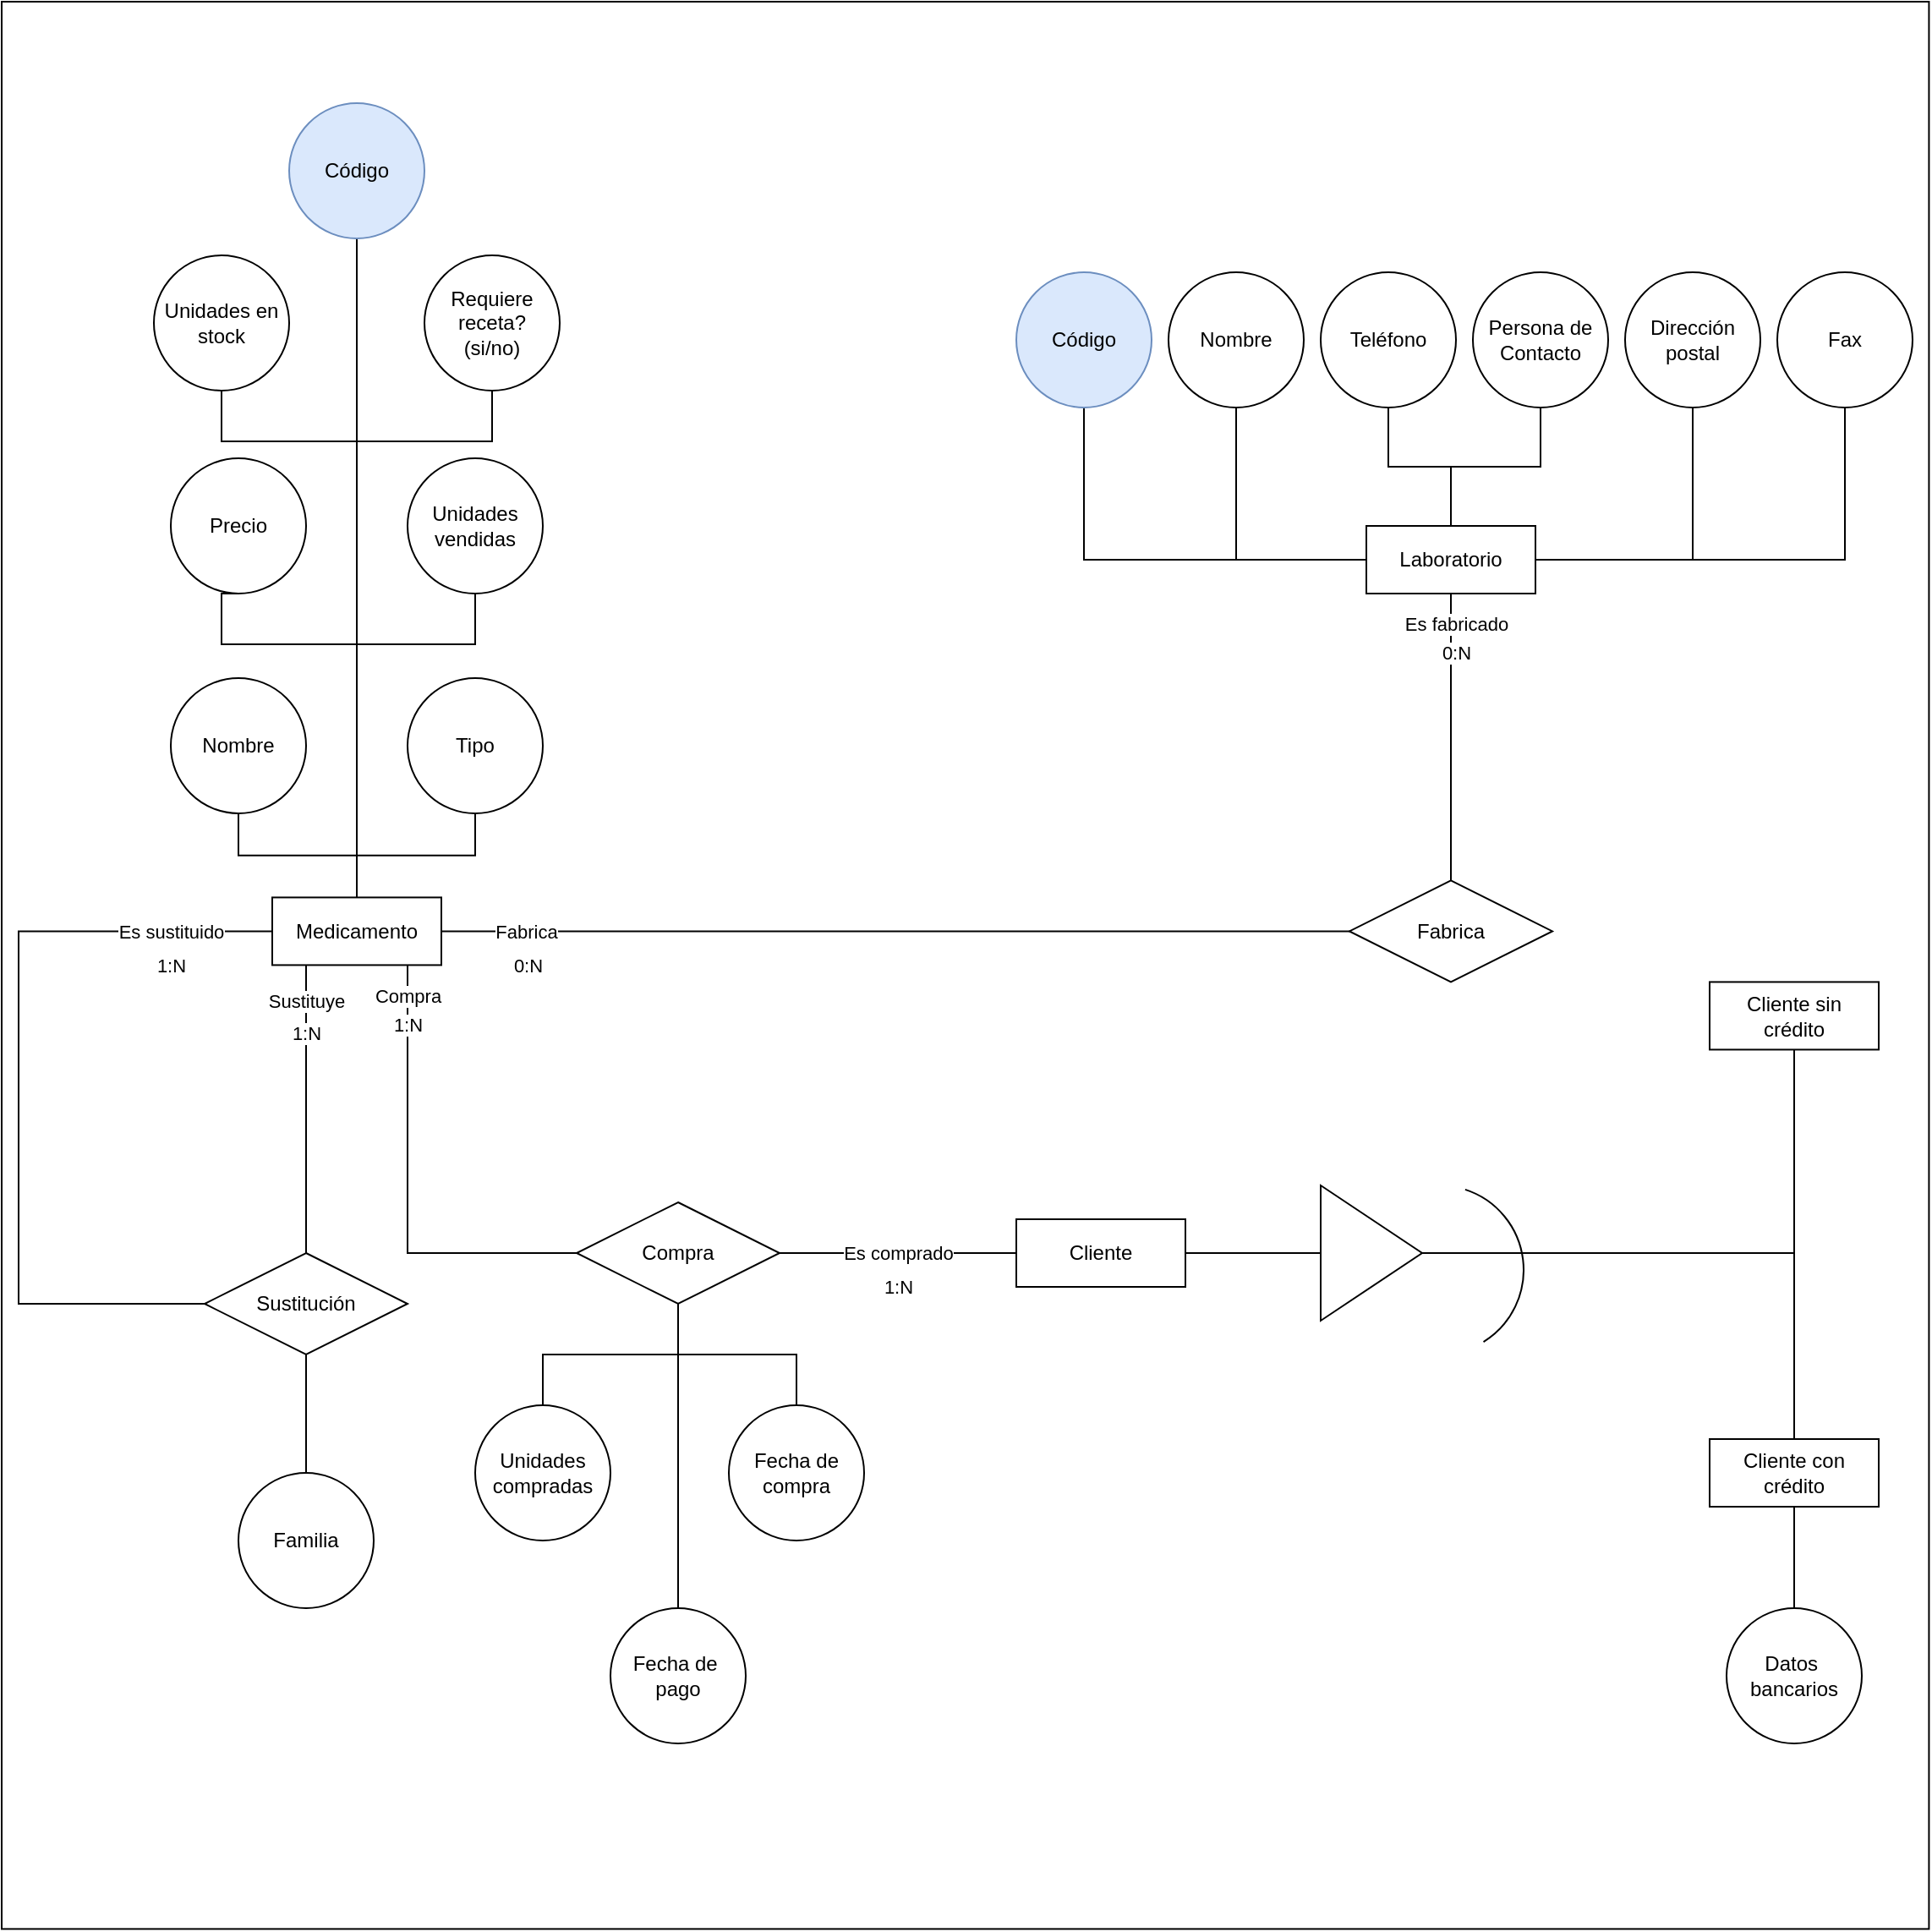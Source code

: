 <?xml version="1.0" encoding="UTF-8"?>
<mxfile version="28.2.5"><diagram name="Página-1" id="w50Mg-0Koe1Az4QPGJ1V"><mxGraphModel dx="2770" dy="2310" grid="1" gridSize="10" guides="1" tooltips="1" connect="1" arrows="1" fold="1" page="1" pageScale="1" pageWidth="827" pageHeight="1169" math="0" shadow="0"><root><mxCell id="0"/><mxCell id="1" parent="0"/><mxCell id="_kjeMErakRkJzoO3d45Z-40" style="edgeStyle=orthogonalEdgeStyle;rounded=0;orthogonalLoop=1;jettySize=auto;html=1;entryX=0.058;entryY=0.438;entryDx=0;entryDy=0;endArrow=none;endFill=0;exitX=1;exitY=0.5;exitDx=0;exitDy=0;entryPerimeter=0;" parent="1" source="_kjeMErakRkJzoO3d45Z-4" target="_kjeMErakRkJzoO3d45Z-38" edge="1"><mxGeometry relative="1" as="geometry"><Array as="points"><mxPoint x="604" y="-370"/></Array><mxPoint x="60" y="-370.76" as="sourcePoint"/><mxPoint x="597" y="-370.76" as="targetPoint"/></mxGeometry></mxCell><mxCell id="_kjeMErakRkJzoO3d45Z-41" value="Fabrica" style="edgeLabel;html=1;align=center;verticalAlign=middle;resizable=0;points=[];" parent="_kjeMErakRkJzoO3d45Z-40" connectable="0" vertex="1"><mxGeometry x="0.412" y="-3" relative="1" as="geometry"><mxPoint x="-337" y="-3" as="offset"/></mxGeometry></mxCell><mxCell id="_kjeMErakRkJzoO3d45Z-42" value="0:N" style="edgeLabel;html=1;align=center;verticalAlign=middle;resizable=0;points=[];" parent="_kjeMErakRkJzoO3d45Z-40" connectable="0" vertex="1"><mxGeometry x="-0.612" y="1" relative="1" as="geometry"><mxPoint x="-56" y="21" as="offset"/></mxGeometry></mxCell><mxCell id="_kjeMErakRkJzoO3d45Z-58" style="edgeStyle=orthogonalEdgeStyle;rounded=0;orthogonalLoop=1;jettySize=auto;html=1;entryX=0.5;entryY=1;entryDx=0;entryDy=0;endArrow=none;endFill=0;" parent="1" source="_kjeMErakRkJzoO3d45Z-4" target="_kjeMErakRkJzoO3d45Z-7" edge="1"><mxGeometry relative="1" as="geometry"/></mxCell><mxCell id="_kjeMErakRkJzoO3d45Z-59" style="edgeStyle=orthogonalEdgeStyle;rounded=0;orthogonalLoop=1;jettySize=auto;html=1;entryX=0.5;entryY=1;entryDx=0;entryDy=0;endArrow=none;endFill=0;" parent="1" source="_kjeMErakRkJzoO3d45Z-4" target="_kjeMErakRkJzoO3d45Z-13" edge="1"><mxGeometry relative="1" as="geometry"/></mxCell><mxCell id="_kjeMErakRkJzoO3d45Z-61" style="edgeStyle=orthogonalEdgeStyle;rounded=0;orthogonalLoop=1;jettySize=auto;html=1;entryX=0.5;entryY=1;entryDx=0;entryDy=0;endArrow=none;endFill=0;" parent="1" source="_kjeMErakRkJzoO3d45Z-4" target="_kjeMErakRkJzoO3d45Z-11" edge="1"><mxGeometry relative="1" as="geometry"/></mxCell><mxCell id="_kjeMErakRkJzoO3d45Z-62" style="edgeStyle=orthogonalEdgeStyle;rounded=0;orthogonalLoop=1;jettySize=auto;html=1;entryX=0.5;entryY=1;entryDx=0;entryDy=0;endArrow=none;endFill=0;" parent="1" source="_kjeMErakRkJzoO3d45Z-4" target="_kjeMErakRkJzoO3d45Z-19" edge="1"><mxGeometry relative="1" as="geometry"><Array as="points"><mxPoint x="10" y="-540"/><mxPoint x="-70" y="-540"/></Array></mxGeometry></mxCell><mxCell id="_kjeMErakRkJzoO3d45Z-63" style="edgeStyle=orthogonalEdgeStyle;rounded=0;orthogonalLoop=1;jettySize=auto;html=1;entryX=0.5;entryY=1;entryDx=0;entryDy=0;endArrow=none;endFill=0;" parent="1" source="_kjeMErakRkJzoO3d45Z-4" target="_kjeMErakRkJzoO3d45Z-17" edge="1"><mxGeometry relative="1" as="geometry"><Array as="points"><mxPoint x="10" y="-540"/><mxPoint x="80" y="-540"/></Array></mxGeometry></mxCell><mxCell id="_kjeMErakRkJzoO3d45Z-64" style="edgeStyle=orthogonalEdgeStyle;rounded=0;orthogonalLoop=1;jettySize=auto;html=1;entryX=0.5;entryY=1;entryDx=0;entryDy=0;endArrow=none;endFill=0;" parent="1" source="_kjeMErakRkJzoO3d45Z-4" target="_kjeMErakRkJzoO3d45Z-15" edge="1"><mxGeometry relative="1" as="geometry"><Array as="points"><mxPoint x="10" y="-660"/><mxPoint x="-70" y="-660"/></Array></mxGeometry></mxCell><mxCell id="_kjeMErakRkJzoO3d45Z-65" style="edgeStyle=orthogonalEdgeStyle;rounded=0;orthogonalLoop=1;jettySize=auto;html=1;entryX=0.5;entryY=1;entryDx=0;entryDy=0;endArrow=none;endFill=0;" parent="1" source="_kjeMErakRkJzoO3d45Z-4" target="_kjeMErakRkJzoO3d45Z-47" edge="1"><mxGeometry relative="1" as="geometry"><Array as="points"><mxPoint x="10" y="-660"/><mxPoint x="90" y="-660"/></Array></mxGeometry></mxCell><mxCell id="_kjeMErakRkJzoO3d45Z-66" style="edgeStyle=orthogonalEdgeStyle;rounded=0;orthogonalLoop=1;jettySize=auto;html=1;entryX=0.5;entryY=0;entryDx=0;entryDy=0;endArrow=none;endFill=0;" parent="1" source="_kjeMErakRkJzoO3d45Z-4" target="_kjeMErakRkJzoO3d45Z-52" edge="1"><mxGeometry relative="1" as="geometry"><Array as="points"><mxPoint x="-20" y="-300"/><mxPoint x="-20" y="-300"/></Array></mxGeometry></mxCell><mxCell id="_kjeMErakRkJzoO3d45Z-70" value="Sustituye" style="edgeLabel;html=1;align=center;verticalAlign=middle;resizable=0;points=[];" parent="_kjeMErakRkJzoO3d45Z-66" vertex="1" connectable="0"><mxGeometry x="-0.577" y="-2" relative="1" as="geometry"><mxPoint x="2" y="-15" as="offset"/></mxGeometry></mxCell><mxCell id="_kjeMErakRkJzoO3d45Z-71" value="1:N" style="edgeLabel;html=1;align=center;verticalAlign=middle;resizable=0;points=[];" parent="_kjeMErakRkJzoO3d45Z-66" vertex="1" connectable="0"><mxGeometry x="-0.608" relative="1" as="geometry"><mxPoint y="7" as="offset"/></mxGeometry></mxCell><mxCell id="RpZqoSN5kbm3841ytLew-3" style="edgeStyle=orthogonalEdgeStyle;rounded=0;orthogonalLoop=1;jettySize=auto;html=1;entryX=0;entryY=0.5;entryDx=0;entryDy=0;endArrow=none;endFill=0;" parent="1" source="_kjeMErakRkJzoO3d45Z-4" target="RpZqoSN5kbm3841ytLew-2" edge="1"><mxGeometry relative="1" as="geometry"><Array as="points"><mxPoint x="40" y="-180"/><mxPoint x="140" y="-180"/></Array></mxGeometry></mxCell><mxCell id="RpZqoSN5kbm3841ytLew-4" value="Compra" style="edgeLabel;html=1;align=center;verticalAlign=middle;resizable=0;points=[];" parent="RpZqoSN5kbm3841ytLew-3" connectable="0" vertex="1"><mxGeometry x="-0.809" y="1" relative="1" as="geometry"><mxPoint x="-1" y="-8" as="offset"/></mxGeometry></mxCell><mxCell id="RpZqoSN5kbm3841ytLew-5" value="1:N" style="edgeLabel;html=1;align=center;verticalAlign=middle;resizable=0;points=[];" parent="RpZqoSN5kbm3841ytLew-3" connectable="0" vertex="1"><mxGeometry x="-0.662" y="4" relative="1" as="geometry"><mxPoint x="-4" y="-10" as="offset"/></mxGeometry></mxCell><mxCell id="_kjeMErakRkJzoO3d45Z-4" value="Medicamento" style="whiteSpace=wrap;html=1;align=center;" parent="1" vertex="1"><mxGeometry x="-40" y="-390.29" width="100" height="40" as="geometry"/></mxCell><mxCell id="_kjeMErakRkJzoO3d45Z-7" value="Código" style="ellipse;whiteSpace=wrap;html=1;fillColor=#dae8fc;strokeColor=#6c8ebf;" parent="1" vertex="1"><mxGeometry x="-30" y="-860" width="80" height="80" as="geometry"/></mxCell><mxCell id="_kjeMErakRkJzoO3d45Z-11" value="Nombre" style="ellipse;whiteSpace=wrap;html=1;" parent="1" vertex="1"><mxGeometry x="-100" y="-520" width="80" height="80" as="geometry"/></mxCell><mxCell id="_kjeMErakRkJzoO3d45Z-13" value="Tipo" style="ellipse;whiteSpace=wrap;html=1;" parent="1" vertex="1"><mxGeometry x="40" y="-520" width="80" height="80" as="geometry"/></mxCell><mxCell id="_kjeMErakRkJzoO3d45Z-15" value="Unidades en stock" style="ellipse;whiteSpace=wrap;html=1;" parent="1" vertex="1"><mxGeometry x="-110" y="-770" width="80" height="80" as="geometry"/></mxCell><mxCell id="_kjeMErakRkJzoO3d45Z-17" value="Unidades vendidas" style="ellipse;whiteSpace=wrap;html=1;" parent="1" vertex="1"><mxGeometry x="40" y="-650" width="80" height="80" as="geometry"/></mxCell><mxCell id="_kjeMErakRkJzoO3d45Z-19" value="&lt;div&gt;Precio&lt;/div&gt;" style="ellipse;whiteSpace=wrap;html=1;" parent="1" vertex="1"><mxGeometry x="-100" y="-650" width="80" height="80" as="geometry"/></mxCell><mxCell id="_kjeMErakRkJzoO3d45Z-26" value="" style="edgeStyle=orthogonalEdgeStyle;rounded=0;orthogonalLoop=1;jettySize=auto;html=1;endArrow=none;endFill=0;" parent="1" source="_kjeMErakRkJzoO3d45Z-31" target="_kjeMErakRkJzoO3d45Z-33" edge="1"><mxGeometry relative="1" as="geometry"/></mxCell><mxCell id="_kjeMErakRkJzoO3d45Z-27" value="" style="edgeStyle=orthogonalEdgeStyle;rounded=0;orthogonalLoop=1;jettySize=auto;html=1;endArrow=none;endFill=0;" parent="1" source="_kjeMErakRkJzoO3d45Z-31" target="_kjeMErakRkJzoO3d45Z-34" edge="1"><mxGeometry relative="1" as="geometry"/></mxCell><mxCell id="_kjeMErakRkJzoO3d45Z-28" value="" style="edgeStyle=orthogonalEdgeStyle;rounded=0;orthogonalLoop=1;jettySize=auto;html=1;endArrow=none;endFill=0;" parent="1" source="_kjeMErakRkJzoO3d45Z-31" target="_kjeMErakRkJzoO3d45Z-35" edge="1"><mxGeometry relative="1" as="geometry"/></mxCell><mxCell id="_kjeMErakRkJzoO3d45Z-29" value="" style="edgeStyle=orthogonalEdgeStyle;rounded=0;orthogonalLoop=1;jettySize=auto;html=1;endArrow=none;endFill=0;" parent="1" source="_kjeMErakRkJzoO3d45Z-31" target="_kjeMErakRkJzoO3d45Z-36" edge="1"><mxGeometry relative="1" as="geometry"/></mxCell><mxCell id="_kjeMErakRkJzoO3d45Z-39" style="edgeStyle=orthogonalEdgeStyle;rounded=0;orthogonalLoop=1;jettySize=auto;html=1;entryX=0.5;entryY=0;entryDx=0;entryDy=0;endArrow=none;endFill=0;" parent="1" source="_kjeMErakRkJzoO3d45Z-31" target="_kjeMErakRkJzoO3d45Z-38" edge="1"><mxGeometry relative="1" as="geometry"><Array as="points"><mxPoint x="657" y="-360"/></Array></mxGeometry></mxCell><mxCell id="_kjeMErakRkJzoO3d45Z-43" value="Es fabricado" style="edgeLabel;html=1;align=center;verticalAlign=middle;resizable=0;points=[];" parent="_kjeMErakRkJzoO3d45Z-39" vertex="1" connectable="0"><mxGeometry x="-0.667" y="-3" relative="1" as="geometry"><mxPoint x="6" y="-24" as="offset"/></mxGeometry></mxCell><mxCell id="_kjeMErakRkJzoO3d45Z-44" value="0:N" style="edgeLabel;html=1;align=center;verticalAlign=middle;resizable=0;points=[];" parent="_kjeMErakRkJzoO3d45Z-39" vertex="1" connectable="0"><mxGeometry x="-0.347" y="-4" relative="1" as="geometry"><mxPoint x="7" y="-47" as="offset"/></mxGeometry></mxCell><mxCell id="_kjeMErakRkJzoO3d45Z-46" style="edgeStyle=orthogonalEdgeStyle;rounded=0;orthogonalLoop=1;jettySize=auto;html=1;endArrow=none;endFill=0;" parent="1" source="_kjeMErakRkJzoO3d45Z-31" target="_kjeMErakRkJzoO3d45Z-45" edge="1"><mxGeometry relative="1" as="geometry"/></mxCell><mxCell id="RpZqoSN5kbm3841ytLew-1" style="edgeStyle=orthogonalEdgeStyle;rounded=0;orthogonalLoop=1;jettySize=auto;html=1;entryX=0.5;entryY=1;entryDx=0;entryDy=0;endArrow=none;endFill=0;" parent="1" source="_kjeMErakRkJzoO3d45Z-31" target="_kjeMErakRkJzoO3d45Z-32" edge="1"><mxGeometry relative="1" as="geometry"/></mxCell><mxCell id="_kjeMErakRkJzoO3d45Z-31" value="Laboratorio" style="whiteSpace=wrap;html=1;align=center;" parent="1" vertex="1"><mxGeometry x="607" y="-610" width="100" height="40" as="geometry"/></mxCell><mxCell id="_kjeMErakRkJzoO3d45Z-32" value="Código" style="ellipse;whiteSpace=wrap;html=1;fillColor=#dae8fc;strokeColor=#6c8ebf;" parent="1" vertex="1"><mxGeometry x="400" y="-760" width="80" height="80" as="geometry"/></mxCell><mxCell id="_kjeMErakRkJzoO3d45Z-33" value="Nombre" style="ellipse;whiteSpace=wrap;html=1;" parent="1" vertex="1"><mxGeometry x="490" y="-760" width="80" height="80" as="geometry"/></mxCell><mxCell id="_kjeMErakRkJzoO3d45Z-34" value="Teléfono" style="ellipse;whiteSpace=wrap;html=1;" parent="1" vertex="1"><mxGeometry x="580" y="-760" width="80" height="80" as="geometry"/></mxCell><mxCell id="_kjeMErakRkJzoO3d45Z-35" value="Dirección postal" style="ellipse;whiteSpace=wrap;html=1;" parent="1" vertex="1"><mxGeometry x="760" y="-760" width="80" height="80" as="geometry"/></mxCell><mxCell id="_kjeMErakRkJzoO3d45Z-36" value="Fax" style="ellipse;whiteSpace=wrap;html=1;" parent="1" vertex="1"><mxGeometry x="850" y="-760" width="80" height="80" as="geometry"/></mxCell><mxCell id="_kjeMErakRkJzoO3d45Z-38" value="Fabrica" style="shape=rhombus;perimeter=rhombusPerimeter;whiteSpace=wrap;html=1;align=center;" parent="1" vertex="1"><mxGeometry x="597" y="-400.29" width="120" height="60" as="geometry"/></mxCell><mxCell id="_kjeMErakRkJzoO3d45Z-45" value="&lt;div&gt;Persona de&lt;/div&gt;&lt;div&gt;Contacto&lt;/div&gt;" style="ellipse;whiteSpace=wrap;html=1;" parent="1" vertex="1"><mxGeometry x="670" y="-760" width="80" height="80" as="geometry"/></mxCell><mxCell id="_kjeMErakRkJzoO3d45Z-47" value="&lt;div&gt;Requiere&lt;/div&gt;&lt;div&gt;receta?&lt;/div&gt;&lt;div&gt;(si/no)&lt;/div&gt;" style="ellipse;whiteSpace=wrap;html=1;" parent="1" vertex="1"><mxGeometry x="50" y="-770" width="80" height="80" as="geometry"/></mxCell><mxCell id="_kjeMErakRkJzoO3d45Z-67" style="edgeStyle=orthogonalEdgeStyle;rounded=0;orthogonalLoop=1;jettySize=auto;html=1;exitX=0;exitY=0.5;exitDx=0;exitDy=0;entryX=0;entryY=0.5;entryDx=0;entryDy=0;endArrow=none;endFill=0;" parent="1" source="_kjeMErakRkJzoO3d45Z-52" target="_kjeMErakRkJzoO3d45Z-4" edge="1"><mxGeometry relative="1" as="geometry"><Array as="points"><mxPoint x="-190" y="-150"/><mxPoint x="-190" y="-370"/></Array></mxGeometry></mxCell><mxCell id="_kjeMErakRkJzoO3d45Z-72" value="Es sustituido" style="edgeLabel;html=1;align=center;verticalAlign=middle;resizable=0;points=[];" parent="_kjeMErakRkJzoO3d45Z-67" vertex="1" connectable="0"><mxGeometry x="0.832" y="-1" relative="1" as="geometry"><mxPoint x="-20" y="-1" as="offset"/></mxGeometry></mxCell><mxCell id="_kjeMErakRkJzoO3d45Z-73" value="1:N" style="edgeLabel;html=1;align=center;verticalAlign=middle;resizable=0;points=[];" parent="_kjeMErakRkJzoO3d45Z-67" vertex="1" connectable="0"><mxGeometry x="0.562" relative="1" as="geometry"><mxPoint x="45" y="20" as="offset"/></mxGeometry></mxCell><mxCell id="_kjeMErakRkJzoO3d45Z-69" value="" style="edgeStyle=orthogonalEdgeStyle;rounded=0;orthogonalLoop=1;jettySize=auto;html=1;endArrow=none;endFill=0;" parent="1" source="_kjeMErakRkJzoO3d45Z-52" target="_kjeMErakRkJzoO3d45Z-68" edge="1"><mxGeometry relative="1" as="geometry"/></mxCell><mxCell id="_kjeMErakRkJzoO3d45Z-52" value="&lt;div&gt;Sustitución&lt;/div&gt;" style="shape=rhombus;perimeter=rhombusPerimeter;whiteSpace=wrap;html=1;align=center;" parent="1" vertex="1"><mxGeometry x="-80" y="-180" width="120" height="60" as="geometry"/></mxCell><mxCell id="_kjeMErakRkJzoO3d45Z-68" value="Familia" style="ellipse;whiteSpace=wrap;html=1;" parent="1" vertex="1"><mxGeometry x="-60" y="-50" width="80" height="80" as="geometry"/></mxCell><mxCell id="RpZqoSN5kbm3841ytLew-11" value="" style="edgeStyle=orthogonalEdgeStyle;rounded=0;orthogonalLoop=1;jettySize=auto;html=1;endArrow=none;endFill=0;" parent="1" source="RpZqoSN5kbm3841ytLew-2" target="RpZqoSN5kbm3841ytLew-10" edge="1"><mxGeometry relative="1" as="geometry"/></mxCell><mxCell id="RpZqoSN5kbm3841ytLew-13" style="edgeStyle=orthogonalEdgeStyle;rounded=0;orthogonalLoop=1;jettySize=auto;html=1;entryX=0.5;entryY=0;entryDx=0;entryDy=0;endArrow=none;endFill=0;" parent="1" source="RpZqoSN5kbm3841ytLew-2" target="RpZqoSN5kbm3841ytLew-6" edge="1"><mxGeometry relative="1" as="geometry"/></mxCell><mxCell id="PaaZjcL7Blx_JDtoxKC7-4" value="" style="edgeStyle=orthogonalEdgeStyle;rounded=0;orthogonalLoop=1;jettySize=auto;html=1;endArrow=none;endFill=0;" edge="1" parent="1" source="RpZqoSN5kbm3841ytLew-2" target="PaaZjcL7Blx_JDtoxKC7-3"><mxGeometry relative="1" as="geometry"/></mxCell><mxCell id="RpZqoSN5kbm3841ytLew-2" value="&lt;div&gt;Compra&lt;/div&gt;" style="shape=rhombus;perimeter=rhombusPerimeter;whiteSpace=wrap;html=1;align=center;" parent="1" vertex="1"><mxGeometry x="140" y="-210" width="120" height="60" as="geometry"/></mxCell><mxCell id="RpZqoSN5kbm3841ytLew-6" value="&lt;div&gt;Unidades&lt;/div&gt;&lt;div&gt;compradas&lt;/div&gt;" style="ellipse;whiteSpace=wrap;html=1;" parent="1" vertex="1"><mxGeometry x="80" y="-90" width="80" height="80" as="geometry"/></mxCell><mxCell id="RpZqoSN5kbm3841ytLew-10" value="&lt;div&gt;Fecha de&lt;/div&gt;&lt;div&gt;compra&lt;/div&gt;" style="ellipse;whiteSpace=wrap;html=1;" parent="1" vertex="1"><mxGeometry x="230" y="-90" width="80" height="80" as="geometry"/></mxCell><mxCell id="RpZqoSN5kbm3841ytLew-16" style="edgeStyle=orthogonalEdgeStyle;rounded=0;orthogonalLoop=1;jettySize=auto;html=1;entryX=1;entryY=0.5;entryDx=0;entryDy=0;endArrow=none;endFill=0;" parent="1" source="RpZqoSN5kbm3841ytLew-14" target="RpZqoSN5kbm3841ytLew-2" edge="1"><mxGeometry relative="1" as="geometry"/></mxCell><mxCell id="RpZqoSN5kbm3841ytLew-29" value="Es comprado" style="edgeLabel;html=1;align=center;verticalAlign=middle;resizable=0;points=[];" parent="RpZqoSN5kbm3841ytLew-16" connectable="0" vertex="1"><mxGeometry x="-0.175" y="-4" relative="1" as="geometry"><mxPoint x="-12" y="4" as="offset"/></mxGeometry></mxCell><mxCell id="RpZqoSN5kbm3841ytLew-30" value="1:N" style="edgeLabel;html=1;align=center;verticalAlign=middle;resizable=0;points=[];" parent="RpZqoSN5kbm3841ytLew-16" connectable="0" vertex="1"><mxGeometry x="-0.722" y="-1" relative="1" as="geometry"><mxPoint x="-51" y="21" as="offset"/></mxGeometry></mxCell><mxCell id="RpZqoSN5kbm3841ytLew-32" style="edgeStyle=orthogonalEdgeStyle;rounded=0;orthogonalLoop=1;jettySize=auto;html=1;entryX=0;entryY=0.5;entryDx=0;entryDy=0;endArrow=none;endFill=0;" parent="1" source="RpZqoSN5kbm3841ytLew-14" target="RpZqoSN5kbm3841ytLew-31" edge="1"><mxGeometry relative="1" as="geometry"/></mxCell><mxCell id="RpZqoSN5kbm3841ytLew-14" value="&lt;div&gt;Cliente&lt;/div&gt;" style="whiteSpace=wrap;html=1;align=center;" parent="1" vertex="1"><mxGeometry x="400" y="-200" width="100" height="40" as="geometry"/></mxCell><mxCell id="RpZqoSN5kbm3841ytLew-19" value="" style="edgeStyle=orthogonalEdgeStyle;rounded=0;orthogonalLoop=1;jettySize=auto;html=1;endArrow=none;endFill=0;" parent="1" source="RpZqoSN5kbm3841ytLew-15" target="RpZqoSN5kbm3841ytLew-18" edge="1"><mxGeometry relative="1" as="geometry"/></mxCell><mxCell id="RpZqoSN5kbm3841ytLew-15" value="&lt;div&gt;Cliente con&lt;/div&gt;&lt;div&gt;crédito&lt;/div&gt;" style="whiteSpace=wrap;html=1;align=center;" parent="1" vertex="1"><mxGeometry x="810" y="-70" width="100" height="40" as="geometry"/></mxCell><mxCell id="RpZqoSN5kbm3841ytLew-18" value="&lt;div&gt;Datos&amp;nbsp;&lt;/div&gt;&lt;div&gt;bancarios&lt;/div&gt;" style="ellipse;whiteSpace=wrap;html=1;" parent="1" vertex="1"><mxGeometry x="820" y="30" width="80" height="80" as="geometry"/></mxCell><mxCell id="RpZqoSN5kbm3841ytLew-33" style="edgeStyle=orthogonalEdgeStyle;rounded=0;orthogonalLoop=1;jettySize=auto;html=1;entryX=0.5;entryY=0;entryDx=0;entryDy=0;endArrow=none;endFill=0;" parent="1" source="RpZqoSN5kbm3841ytLew-31" target="RpZqoSN5kbm3841ytLew-15" edge="1"><mxGeometry relative="1" as="geometry"/></mxCell><mxCell id="RpZqoSN5kbm3841ytLew-36" style="edgeStyle=orthogonalEdgeStyle;rounded=0;orthogonalLoop=1;jettySize=auto;html=1;endArrow=none;endFill=0;" parent="1" source="RpZqoSN5kbm3841ytLew-31" target="RpZqoSN5kbm3841ytLew-34" edge="1"><mxGeometry relative="1" as="geometry"/></mxCell><mxCell id="RpZqoSN5kbm3841ytLew-31" value="" style="triangle;whiteSpace=wrap;html=1;" parent="1" vertex="1"><mxGeometry x="580" y="-220" width="60" height="80" as="geometry"/></mxCell><mxCell id="RpZqoSN5kbm3841ytLew-34" value="&lt;div&gt;Cliente sin&lt;/div&gt;&lt;div&gt;crédito&lt;/div&gt;" style="whiteSpace=wrap;html=1;align=center;" parent="1" vertex="1"><mxGeometry x="810" y="-340.29" width="100" height="40" as="geometry"/></mxCell><mxCell id="RpZqoSN5kbm3841ytLew-40" value="" style="verticalLabelPosition=bottom;verticalAlign=top;html=1;shape=mxgraph.basic.arc;startAngle=0.3;endAngle=0.662;direction=north;" parent="1" vertex="1"><mxGeometry x="600" y="-220" width="100" height="100" as="geometry"/></mxCell><mxCell id="PaaZjcL7Blx_JDtoxKC7-3" value="&lt;div&gt;Fecha de&amp;nbsp;&lt;/div&gt;&lt;div&gt;pago&lt;/div&gt;" style="ellipse;whiteSpace=wrap;html=1;" vertex="1" parent="1"><mxGeometry x="160" y="30" width="80" height="80" as="geometry"/></mxCell><mxCell id="PaaZjcL7Blx_JDtoxKC7-5" value="" style="whiteSpace=wrap;html=1;aspect=fixed;fillColor=none;" vertex="1" parent="1"><mxGeometry x="-200" y="-920" width="1139.71" height="1139.71" as="geometry"/></mxCell></root></mxGraphModel></diagram></mxfile>